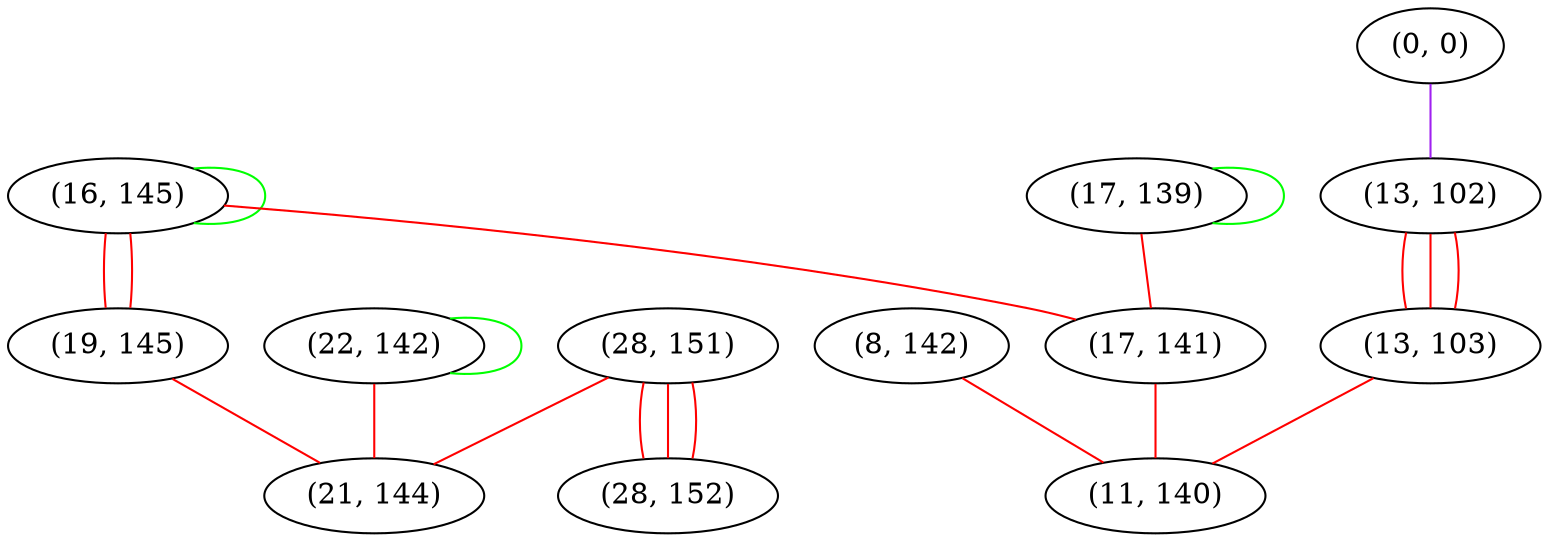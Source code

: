 graph "" {
"(16, 145)";
"(8, 142)";
"(19, 145)";
"(28, 151)";
"(17, 139)";
"(0, 0)";
"(22, 142)";
"(13, 102)";
"(13, 103)";
"(21, 144)";
"(17, 141)";
"(11, 140)";
"(28, 152)";
"(16, 145)" -- "(16, 145)"  [color=green, key=0, weight=2];
"(16, 145)" -- "(17, 141)"  [color=red, key=0, weight=1];
"(16, 145)" -- "(19, 145)"  [color=red, key=0, weight=1];
"(16, 145)" -- "(19, 145)"  [color=red, key=1, weight=1];
"(8, 142)" -- "(11, 140)"  [color=red, key=0, weight=1];
"(19, 145)" -- "(21, 144)"  [color=red, key=0, weight=1];
"(28, 151)" -- "(21, 144)"  [color=red, key=0, weight=1];
"(28, 151)" -- "(28, 152)"  [color=red, key=0, weight=1];
"(28, 151)" -- "(28, 152)"  [color=red, key=1, weight=1];
"(28, 151)" -- "(28, 152)"  [color=red, key=2, weight=1];
"(17, 139)" -- "(17, 141)"  [color=red, key=0, weight=1];
"(17, 139)" -- "(17, 139)"  [color=green, key=0, weight=2];
"(0, 0)" -- "(13, 102)"  [color=purple, key=0, weight=4];
"(22, 142)" -- "(21, 144)"  [color=red, key=0, weight=1];
"(22, 142)" -- "(22, 142)"  [color=green, key=0, weight=2];
"(13, 102)" -- "(13, 103)"  [color=red, key=0, weight=1];
"(13, 102)" -- "(13, 103)"  [color=red, key=1, weight=1];
"(13, 102)" -- "(13, 103)"  [color=red, key=2, weight=1];
"(13, 103)" -- "(11, 140)"  [color=red, key=0, weight=1];
"(17, 141)" -- "(11, 140)"  [color=red, key=0, weight=1];
}
